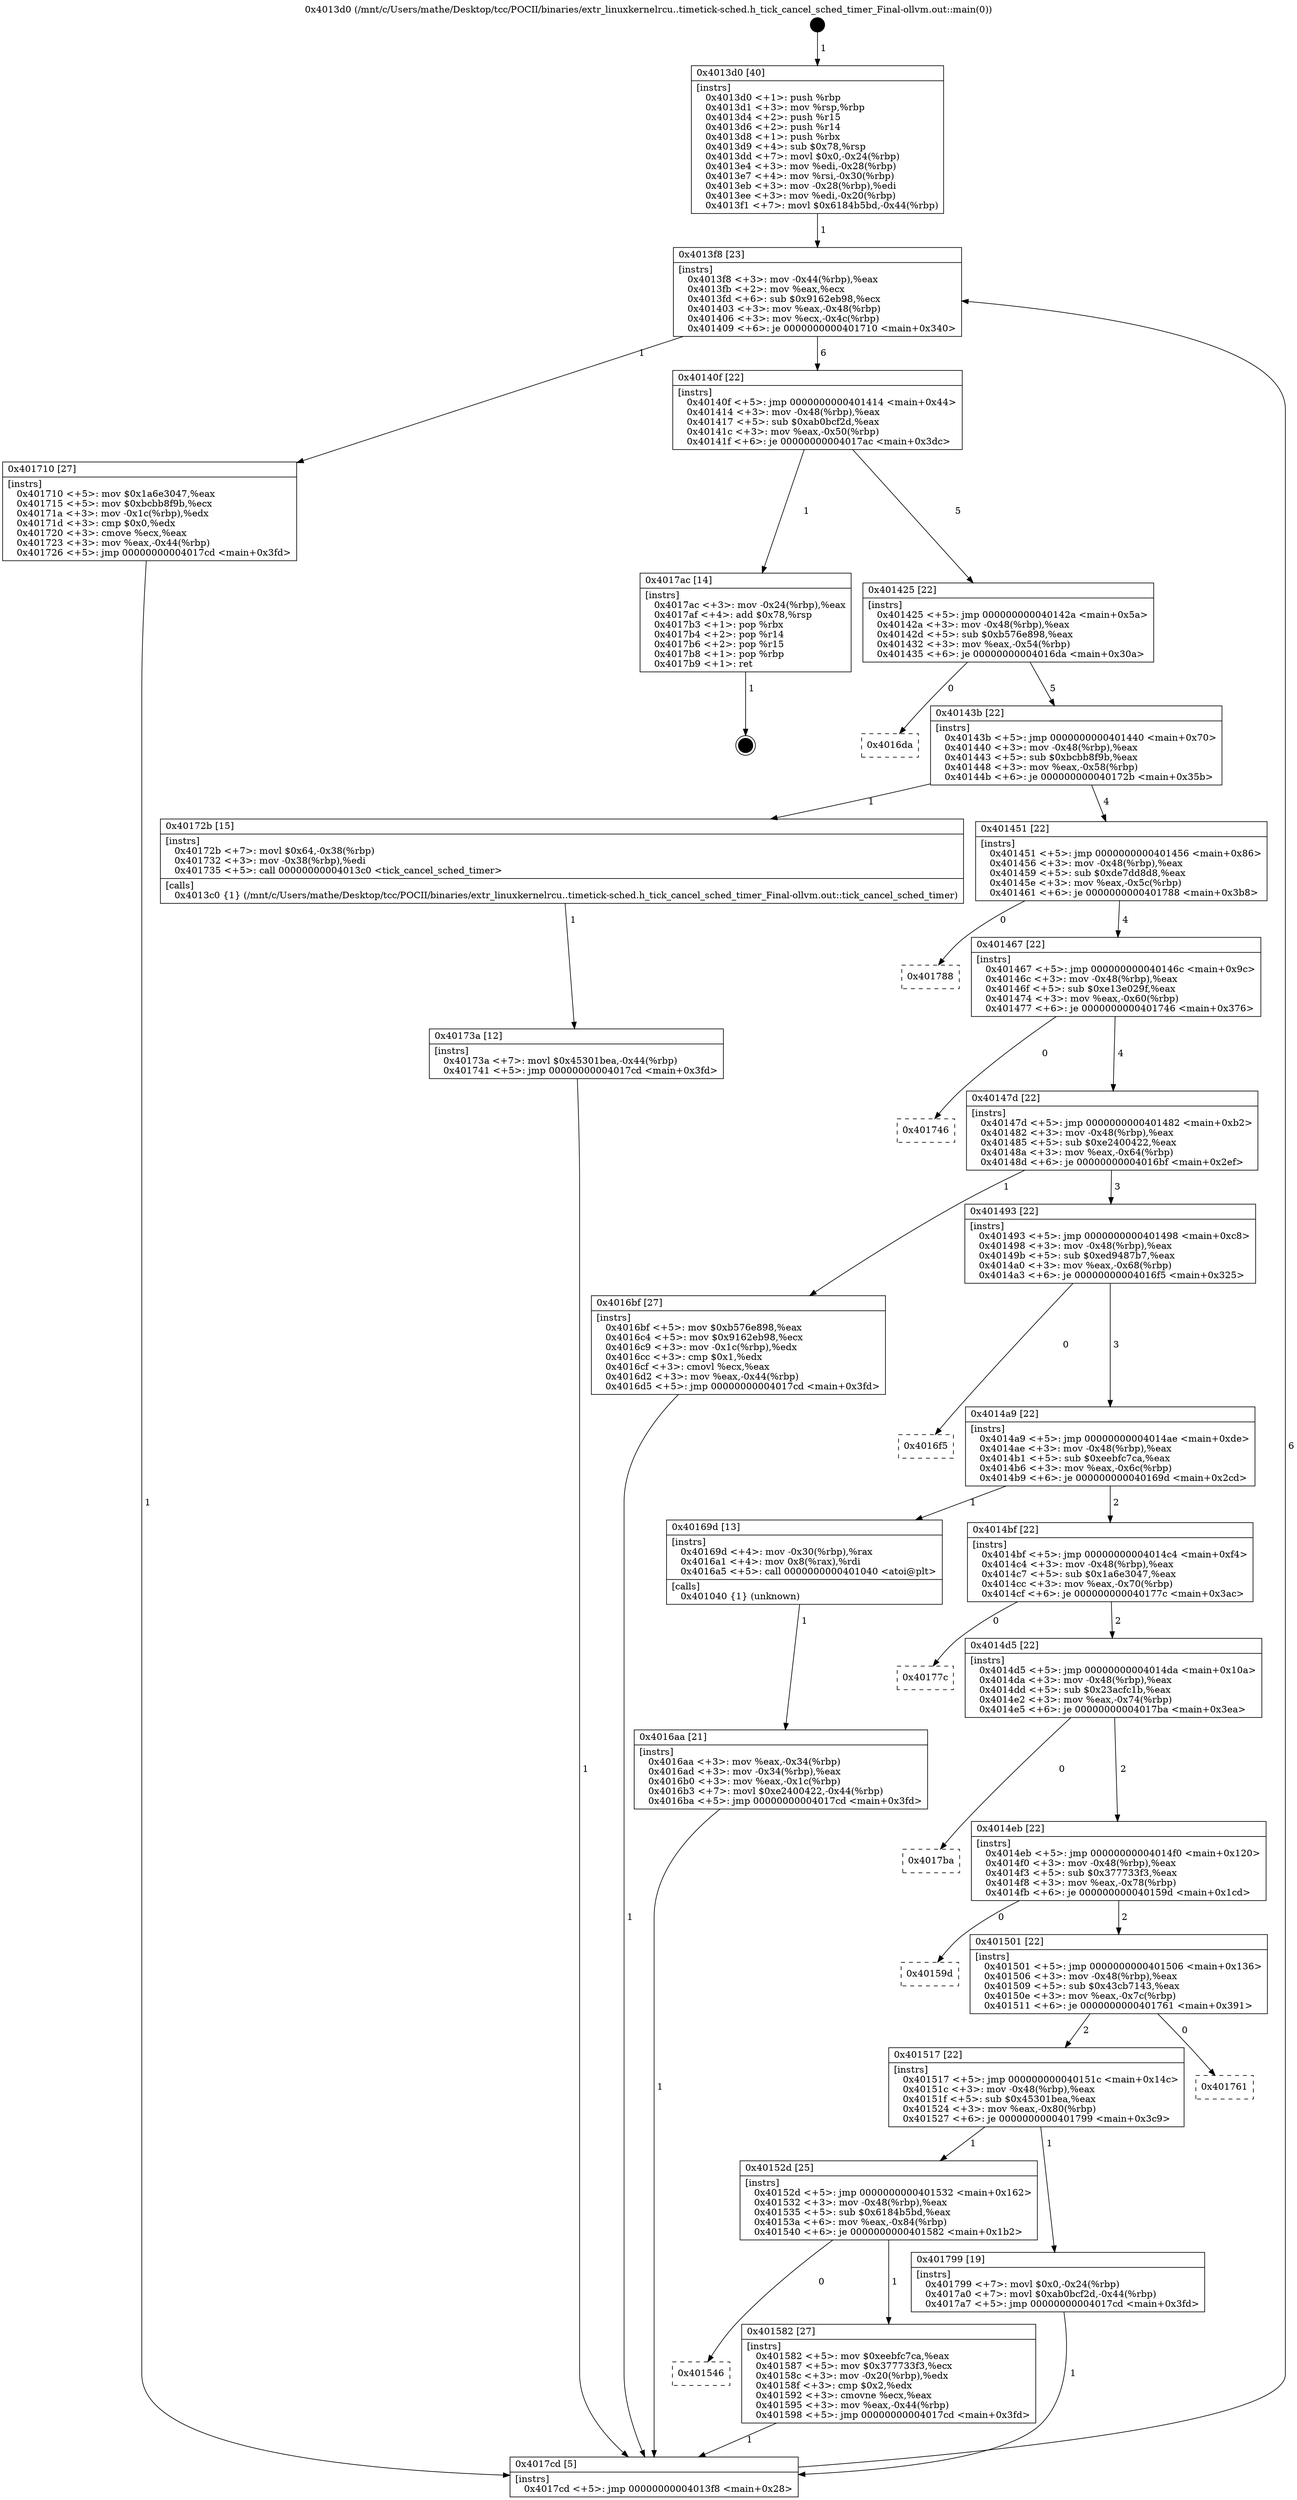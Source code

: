 digraph "0x4013d0" {
  label = "0x4013d0 (/mnt/c/Users/mathe/Desktop/tcc/POCII/binaries/extr_linuxkernelrcu..timetick-sched.h_tick_cancel_sched_timer_Final-ollvm.out::main(0))"
  labelloc = "t"
  node[shape=record]

  Entry [label="",width=0.3,height=0.3,shape=circle,fillcolor=black,style=filled]
  "0x4013f8" [label="{
     0x4013f8 [23]\l
     | [instrs]\l
     &nbsp;&nbsp;0x4013f8 \<+3\>: mov -0x44(%rbp),%eax\l
     &nbsp;&nbsp;0x4013fb \<+2\>: mov %eax,%ecx\l
     &nbsp;&nbsp;0x4013fd \<+6\>: sub $0x9162eb98,%ecx\l
     &nbsp;&nbsp;0x401403 \<+3\>: mov %eax,-0x48(%rbp)\l
     &nbsp;&nbsp;0x401406 \<+3\>: mov %ecx,-0x4c(%rbp)\l
     &nbsp;&nbsp;0x401409 \<+6\>: je 0000000000401710 \<main+0x340\>\l
  }"]
  "0x401710" [label="{
     0x401710 [27]\l
     | [instrs]\l
     &nbsp;&nbsp;0x401710 \<+5\>: mov $0x1a6e3047,%eax\l
     &nbsp;&nbsp;0x401715 \<+5\>: mov $0xbcbb8f9b,%ecx\l
     &nbsp;&nbsp;0x40171a \<+3\>: mov -0x1c(%rbp),%edx\l
     &nbsp;&nbsp;0x40171d \<+3\>: cmp $0x0,%edx\l
     &nbsp;&nbsp;0x401720 \<+3\>: cmove %ecx,%eax\l
     &nbsp;&nbsp;0x401723 \<+3\>: mov %eax,-0x44(%rbp)\l
     &nbsp;&nbsp;0x401726 \<+5\>: jmp 00000000004017cd \<main+0x3fd\>\l
  }"]
  "0x40140f" [label="{
     0x40140f [22]\l
     | [instrs]\l
     &nbsp;&nbsp;0x40140f \<+5\>: jmp 0000000000401414 \<main+0x44\>\l
     &nbsp;&nbsp;0x401414 \<+3\>: mov -0x48(%rbp),%eax\l
     &nbsp;&nbsp;0x401417 \<+5\>: sub $0xab0bcf2d,%eax\l
     &nbsp;&nbsp;0x40141c \<+3\>: mov %eax,-0x50(%rbp)\l
     &nbsp;&nbsp;0x40141f \<+6\>: je 00000000004017ac \<main+0x3dc\>\l
  }"]
  Exit [label="",width=0.3,height=0.3,shape=circle,fillcolor=black,style=filled,peripheries=2]
  "0x4017ac" [label="{
     0x4017ac [14]\l
     | [instrs]\l
     &nbsp;&nbsp;0x4017ac \<+3\>: mov -0x24(%rbp),%eax\l
     &nbsp;&nbsp;0x4017af \<+4\>: add $0x78,%rsp\l
     &nbsp;&nbsp;0x4017b3 \<+1\>: pop %rbx\l
     &nbsp;&nbsp;0x4017b4 \<+2\>: pop %r14\l
     &nbsp;&nbsp;0x4017b6 \<+2\>: pop %r15\l
     &nbsp;&nbsp;0x4017b8 \<+1\>: pop %rbp\l
     &nbsp;&nbsp;0x4017b9 \<+1\>: ret\l
  }"]
  "0x401425" [label="{
     0x401425 [22]\l
     | [instrs]\l
     &nbsp;&nbsp;0x401425 \<+5\>: jmp 000000000040142a \<main+0x5a\>\l
     &nbsp;&nbsp;0x40142a \<+3\>: mov -0x48(%rbp),%eax\l
     &nbsp;&nbsp;0x40142d \<+5\>: sub $0xb576e898,%eax\l
     &nbsp;&nbsp;0x401432 \<+3\>: mov %eax,-0x54(%rbp)\l
     &nbsp;&nbsp;0x401435 \<+6\>: je 00000000004016da \<main+0x30a\>\l
  }"]
  "0x40173a" [label="{
     0x40173a [12]\l
     | [instrs]\l
     &nbsp;&nbsp;0x40173a \<+7\>: movl $0x45301bea,-0x44(%rbp)\l
     &nbsp;&nbsp;0x401741 \<+5\>: jmp 00000000004017cd \<main+0x3fd\>\l
  }"]
  "0x4016da" [label="{
     0x4016da\l
  }", style=dashed]
  "0x40143b" [label="{
     0x40143b [22]\l
     | [instrs]\l
     &nbsp;&nbsp;0x40143b \<+5\>: jmp 0000000000401440 \<main+0x70\>\l
     &nbsp;&nbsp;0x401440 \<+3\>: mov -0x48(%rbp),%eax\l
     &nbsp;&nbsp;0x401443 \<+5\>: sub $0xbcbb8f9b,%eax\l
     &nbsp;&nbsp;0x401448 \<+3\>: mov %eax,-0x58(%rbp)\l
     &nbsp;&nbsp;0x40144b \<+6\>: je 000000000040172b \<main+0x35b\>\l
  }"]
  "0x4016aa" [label="{
     0x4016aa [21]\l
     | [instrs]\l
     &nbsp;&nbsp;0x4016aa \<+3\>: mov %eax,-0x34(%rbp)\l
     &nbsp;&nbsp;0x4016ad \<+3\>: mov -0x34(%rbp),%eax\l
     &nbsp;&nbsp;0x4016b0 \<+3\>: mov %eax,-0x1c(%rbp)\l
     &nbsp;&nbsp;0x4016b3 \<+7\>: movl $0xe2400422,-0x44(%rbp)\l
     &nbsp;&nbsp;0x4016ba \<+5\>: jmp 00000000004017cd \<main+0x3fd\>\l
  }"]
  "0x40172b" [label="{
     0x40172b [15]\l
     | [instrs]\l
     &nbsp;&nbsp;0x40172b \<+7\>: movl $0x64,-0x38(%rbp)\l
     &nbsp;&nbsp;0x401732 \<+3\>: mov -0x38(%rbp),%edi\l
     &nbsp;&nbsp;0x401735 \<+5\>: call 00000000004013c0 \<tick_cancel_sched_timer\>\l
     | [calls]\l
     &nbsp;&nbsp;0x4013c0 \{1\} (/mnt/c/Users/mathe/Desktop/tcc/POCII/binaries/extr_linuxkernelrcu..timetick-sched.h_tick_cancel_sched_timer_Final-ollvm.out::tick_cancel_sched_timer)\l
  }"]
  "0x401451" [label="{
     0x401451 [22]\l
     | [instrs]\l
     &nbsp;&nbsp;0x401451 \<+5\>: jmp 0000000000401456 \<main+0x86\>\l
     &nbsp;&nbsp;0x401456 \<+3\>: mov -0x48(%rbp),%eax\l
     &nbsp;&nbsp;0x401459 \<+5\>: sub $0xde7dd8d8,%eax\l
     &nbsp;&nbsp;0x40145e \<+3\>: mov %eax,-0x5c(%rbp)\l
     &nbsp;&nbsp;0x401461 \<+6\>: je 0000000000401788 \<main+0x3b8\>\l
  }"]
  "0x4013d0" [label="{
     0x4013d0 [40]\l
     | [instrs]\l
     &nbsp;&nbsp;0x4013d0 \<+1\>: push %rbp\l
     &nbsp;&nbsp;0x4013d1 \<+3\>: mov %rsp,%rbp\l
     &nbsp;&nbsp;0x4013d4 \<+2\>: push %r15\l
     &nbsp;&nbsp;0x4013d6 \<+2\>: push %r14\l
     &nbsp;&nbsp;0x4013d8 \<+1\>: push %rbx\l
     &nbsp;&nbsp;0x4013d9 \<+4\>: sub $0x78,%rsp\l
     &nbsp;&nbsp;0x4013dd \<+7\>: movl $0x0,-0x24(%rbp)\l
     &nbsp;&nbsp;0x4013e4 \<+3\>: mov %edi,-0x28(%rbp)\l
     &nbsp;&nbsp;0x4013e7 \<+4\>: mov %rsi,-0x30(%rbp)\l
     &nbsp;&nbsp;0x4013eb \<+3\>: mov -0x28(%rbp),%edi\l
     &nbsp;&nbsp;0x4013ee \<+3\>: mov %edi,-0x20(%rbp)\l
     &nbsp;&nbsp;0x4013f1 \<+7\>: movl $0x6184b5bd,-0x44(%rbp)\l
  }"]
  "0x401788" [label="{
     0x401788\l
  }", style=dashed]
  "0x401467" [label="{
     0x401467 [22]\l
     | [instrs]\l
     &nbsp;&nbsp;0x401467 \<+5\>: jmp 000000000040146c \<main+0x9c\>\l
     &nbsp;&nbsp;0x40146c \<+3\>: mov -0x48(%rbp),%eax\l
     &nbsp;&nbsp;0x40146f \<+5\>: sub $0xe13e029f,%eax\l
     &nbsp;&nbsp;0x401474 \<+3\>: mov %eax,-0x60(%rbp)\l
     &nbsp;&nbsp;0x401477 \<+6\>: je 0000000000401746 \<main+0x376\>\l
  }"]
  "0x4017cd" [label="{
     0x4017cd [5]\l
     | [instrs]\l
     &nbsp;&nbsp;0x4017cd \<+5\>: jmp 00000000004013f8 \<main+0x28\>\l
  }"]
  "0x401746" [label="{
     0x401746\l
  }", style=dashed]
  "0x40147d" [label="{
     0x40147d [22]\l
     | [instrs]\l
     &nbsp;&nbsp;0x40147d \<+5\>: jmp 0000000000401482 \<main+0xb2\>\l
     &nbsp;&nbsp;0x401482 \<+3\>: mov -0x48(%rbp),%eax\l
     &nbsp;&nbsp;0x401485 \<+5\>: sub $0xe2400422,%eax\l
     &nbsp;&nbsp;0x40148a \<+3\>: mov %eax,-0x64(%rbp)\l
     &nbsp;&nbsp;0x40148d \<+6\>: je 00000000004016bf \<main+0x2ef\>\l
  }"]
  "0x401546" [label="{
     0x401546\l
  }", style=dashed]
  "0x4016bf" [label="{
     0x4016bf [27]\l
     | [instrs]\l
     &nbsp;&nbsp;0x4016bf \<+5\>: mov $0xb576e898,%eax\l
     &nbsp;&nbsp;0x4016c4 \<+5\>: mov $0x9162eb98,%ecx\l
     &nbsp;&nbsp;0x4016c9 \<+3\>: mov -0x1c(%rbp),%edx\l
     &nbsp;&nbsp;0x4016cc \<+3\>: cmp $0x1,%edx\l
     &nbsp;&nbsp;0x4016cf \<+3\>: cmovl %ecx,%eax\l
     &nbsp;&nbsp;0x4016d2 \<+3\>: mov %eax,-0x44(%rbp)\l
     &nbsp;&nbsp;0x4016d5 \<+5\>: jmp 00000000004017cd \<main+0x3fd\>\l
  }"]
  "0x401493" [label="{
     0x401493 [22]\l
     | [instrs]\l
     &nbsp;&nbsp;0x401493 \<+5\>: jmp 0000000000401498 \<main+0xc8\>\l
     &nbsp;&nbsp;0x401498 \<+3\>: mov -0x48(%rbp),%eax\l
     &nbsp;&nbsp;0x40149b \<+5\>: sub $0xed9487b7,%eax\l
     &nbsp;&nbsp;0x4014a0 \<+3\>: mov %eax,-0x68(%rbp)\l
     &nbsp;&nbsp;0x4014a3 \<+6\>: je 00000000004016f5 \<main+0x325\>\l
  }"]
  "0x401582" [label="{
     0x401582 [27]\l
     | [instrs]\l
     &nbsp;&nbsp;0x401582 \<+5\>: mov $0xeebfc7ca,%eax\l
     &nbsp;&nbsp;0x401587 \<+5\>: mov $0x377733f3,%ecx\l
     &nbsp;&nbsp;0x40158c \<+3\>: mov -0x20(%rbp),%edx\l
     &nbsp;&nbsp;0x40158f \<+3\>: cmp $0x2,%edx\l
     &nbsp;&nbsp;0x401592 \<+3\>: cmovne %ecx,%eax\l
     &nbsp;&nbsp;0x401595 \<+3\>: mov %eax,-0x44(%rbp)\l
     &nbsp;&nbsp;0x401598 \<+5\>: jmp 00000000004017cd \<main+0x3fd\>\l
  }"]
  "0x4016f5" [label="{
     0x4016f5\l
  }", style=dashed]
  "0x4014a9" [label="{
     0x4014a9 [22]\l
     | [instrs]\l
     &nbsp;&nbsp;0x4014a9 \<+5\>: jmp 00000000004014ae \<main+0xde\>\l
     &nbsp;&nbsp;0x4014ae \<+3\>: mov -0x48(%rbp),%eax\l
     &nbsp;&nbsp;0x4014b1 \<+5\>: sub $0xeebfc7ca,%eax\l
     &nbsp;&nbsp;0x4014b6 \<+3\>: mov %eax,-0x6c(%rbp)\l
     &nbsp;&nbsp;0x4014b9 \<+6\>: je 000000000040169d \<main+0x2cd\>\l
  }"]
  "0x40152d" [label="{
     0x40152d [25]\l
     | [instrs]\l
     &nbsp;&nbsp;0x40152d \<+5\>: jmp 0000000000401532 \<main+0x162\>\l
     &nbsp;&nbsp;0x401532 \<+3\>: mov -0x48(%rbp),%eax\l
     &nbsp;&nbsp;0x401535 \<+5\>: sub $0x6184b5bd,%eax\l
     &nbsp;&nbsp;0x40153a \<+6\>: mov %eax,-0x84(%rbp)\l
     &nbsp;&nbsp;0x401540 \<+6\>: je 0000000000401582 \<main+0x1b2\>\l
  }"]
  "0x40169d" [label="{
     0x40169d [13]\l
     | [instrs]\l
     &nbsp;&nbsp;0x40169d \<+4\>: mov -0x30(%rbp),%rax\l
     &nbsp;&nbsp;0x4016a1 \<+4\>: mov 0x8(%rax),%rdi\l
     &nbsp;&nbsp;0x4016a5 \<+5\>: call 0000000000401040 \<atoi@plt\>\l
     | [calls]\l
     &nbsp;&nbsp;0x401040 \{1\} (unknown)\l
  }"]
  "0x4014bf" [label="{
     0x4014bf [22]\l
     | [instrs]\l
     &nbsp;&nbsp;0x4014bf \<+5\>: jmp 00000000004014c4 \<main+0xf4\>\l
     &nbsp;&nbsp;0x4014c4 \<+3\>: mov -0x48(%rbp),%eax\l
     &nbsp;&nbsp;0x4014c7 \<+5\>: sub $0x1a6e3047,%eax\l
     &nbsp;&nbsp;0x4014cc \<+3\>: mov %eax,-0x70(%rbp)\l
     &nbsp;&nbsp;0x4014cf \<+6\>: je 000000000040177c \<main+0x3ac\>\l
  }"]
  "0x401799" [label="{
     0x401799 [19]\l
     | [instrs]\l
     &nbsp;&nbsp;0x401799 \<+7\>: movl $0x0,-0x24(%rbp)\l
     &nbsp;&nbsp;0x4017a0 \<+7\>: movl $0xab0bcf2d,-0x44(%rbp)\l
     &nbsp;&nbsp;0x4017a7 \<+5\>: jmp 00000000004017cd \<main+0x3fd\>\l
  }"]
  "0x40177c" [label="{
     0x40177c\l
  }", style=dashed]
  "0x4014d5" [label="{
     0x4014d5 [22]\l
     | [instrs]\l
     &nbsp;&nbsp;0x4014d5 \<+5\>: jmp 00000000004014da \<main+0x10a\>\l
     &nbsp;&nbsp;0x4014da \<+3\>: mov -0x48(%rbp),%eax\l
     &nbsp;&nbsp;0x4014dd \<+5\>: sub $0x23acfc1b,%eax\l
     &nbsp;&nbsp;0x4014e2 \<+3\>: mov %eax,-0x74(%rbp)\l
     &nbsp;&nbsp;0x4014e5 \<+6\>: je 00000000004017ba \<main+0x3ea\>\l
  }"]
  "0x401517" [label="{
     0x401517 [22]\l
     | [instrs]\l
     &nbsp;&nbsp;0x401517 \<+5\>: jmp 000000000040151c \<main+0x14c\>\l
     &nbsp;&nbsp;0x40151c \<+3\>: mov -0x48(%rbp),%eax\l
     &nbsp;&nbsp;0x40151f \<+5\>: sub $0x45301bea,%eax\l
     &nbsp;&nbsp;0x401524 \<+3\>: mov %eax,-0x80(%rbp)\l
     &nbsp;&nbsp;0x401527 \<+6\>: je 0000000000401799 \<main+0x3c9\>\l
  }"]
  "0x4017ba" [label="{
     0x4017ba\l
  }", style=dashed]
  "0x4014eb" [label="{
     0x4014eb [22]\l
     | [instrs]\l
     &nbsp;&nbsp;0x4014eb \<+5\>: jmp 00000000004014f0 \<main+0x120\>\l
     &nbsp;&nbsp;0x4014f0 \<+3\>: mov -0x48(%rbp),%eax\l
     &nbsp;&nbsp;0x4014f3 \<+5\>: sub $0x377733f3,%eax\l
     &nbsp;&nbsp;0x4014f8 \<+3\>: mov %eax,-0x78(%rbp)\l
     &nbsp;&nbsp;0x4014fb \<+6\>: je 000000000040159d \<main+0x1cd\>\l
  }"]
  "0x401761" [label="{
     0x401761\l
  }", style=dashed]
  "0x40159d" [label="{
     0x40159d\l
  }", style=dashed]
  "0x401501" [label="{
     0x401501 [22]\l
     | [instrs]\l
     &nbsp;&nbsp;0x401501 \<+5\>: jmp 0000000000401506 \<main+0x136\>\l
     &nbsp;&nbsp;0x401506 \<+3\>: mov -0x48(%rbp),%eax\l
     &nbsp;&nbsp;0x401509 \<+5\>: sub $0x43cb7143,%eax\l
     &nbsp;&nbsp;0x40150e \<+3\>: mov %eax,-0x7c(%rbp)\l
     &nbsp;&nbsp;0x401511 \<+6\>: je 0000000000401761 \<main+0x391\>\l
  }"]
  Entry -> "0x4013d0" [label=" 1"]
  "0x4013f8" -> "0x401710" [label=" 1"]
  "0x4013f8" -> "0x40140f" [label=" 6"]
  "0x4017ac" -> Exit [label=" 1"]
  "0x40140f" -> "0x4017ac" [label=" 1"]
  "0x40140f" -> "0x401425" [label=" 5"]
  "0x401799" -> "0x4017cd" [label=" 1"]
  "0x401425" -> "0x4016da" [label=" 0"]
  "0x401425" -> "0x40143b" [label=" 5"]
  "0x40173a" -> "0x4017cd" [label=" 1"]
  "0x40143b" -> "0x40172b" [label=" 1"]
  "0x40143b" -> "0x401451" [label=" 4"]
  "0x40172b" -> "0x40173a" [label=" 1"]
  "0x401451" -> "0x401788" [label=" 0"]
  "0x401451" -> "0x401467" [label=" 4"]
  "0x401710" -> "0x4017cd" [label=" 1"]
  "0x401467" -> "0x401746" [label=" 0"]
  "0x401467" -> "0x40147d" [label=" 4"]
  "0x4016bf" -> "0x4017cd" [label=" 1"]
  "0x40147d" -> "0x4016bf" [label=" 1"]
  "0x40147d" -> "0x401493" [label=" 3"]
  "0x4016aa" -> "0x4017cd" [label=" 1"]
  "0x401493" -> "0x4016f5" [label=" 0"]
  "0x401493" -> "0x4014a9" [label=" 3"]
  "0x40169d" -> "0x4016aa" [label=" 1"]
  "0x4014a9" -> "0x40169d" [label=" 1"]
  "0x4014a9" -> "0x4014bf" [label=" 2"]
  "0x4013d0" -> "0x4013f8" [label=" 1"]
  "0x4014bf" -> "0x40177c" [label=" 0"]
  "0x4014bf" -> "0x4014d5" [label=" 2"]
  "0x401582" -> "0x4017cd" [label=" 1"]
  "0x4014d5" -> "0x4017ba" [label=" 0"]
  "0x4014d5" -> "0x4014eb" [label=" 2"]
  "0x40152d" -> "0x401582" [label=" 1"]
  "0x4014eb" -> "0x40159d" [label=" 0"]
  "0x4014eb" -> "0x401501" [label=" 2"]
  "0x4017cd" -> "0x4013f8" [label=" 6"]
  "0x401501" -> "0x401761" [label=" 0"]
  "0x401501" -> "0x401517" [label=" 2"]
  "0x40152d" -> "0x401546" [label=" 0"]
  "0x401517" -> "0x401799" [label=" 1"]
  "0x401517" -> "0x40152d" [label=" 1"]
}
